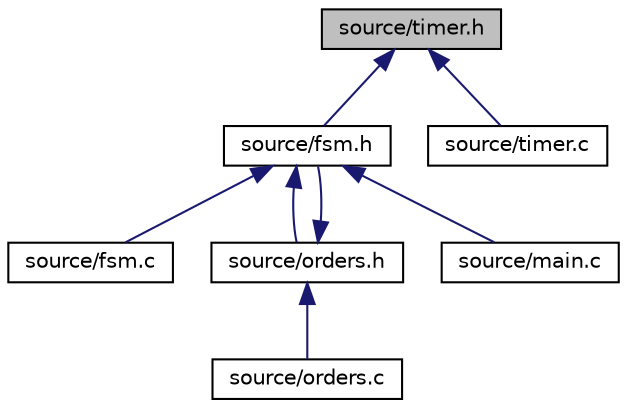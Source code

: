 digraph "source/timer.h"
{
  edge [fontname="Helvetica",fontsize="10",labelfontname="Helvetica",labelfontsize="10"];
  node [fontname="Helvetica",fontsize="10",shape=record];
  Node5 [label="source/timer.h",height=0.2,width=0.4,color="black", fillcolor="grey75", style="filled", fontcolor="black"];
  Node5 -> Node6 [dir="back",color="midnightblue",fontsize="10",style="solid"];
  Node6 [label="source/fsm.h",height=0.2,width=0.4,color="black", fillcolor="white", style="filled",URL="$fsm_8h.html",tooltip="Koden til tilstandsmaskinen til heisen. "];
  Node6 -> Node7 [dir="back",color="midnightblue",fontsize="10",style="solid"];
  Node7 [label="source/fsm.c",height=0.2,width=0.4,color="black", fillcolor="white", style="filled",URL="$fsm_8c_source.html"];
  Node6 -> Node8 [dir="back",color="midnightblue",fontsize="10",style="solid"];
  Node8 [label="source/orders.h",height=0.2,width=0.4,color="black", fillcolor="white", style="filled",URL="$orders_8h.html",tooltip="Bestillingsfunskjoner til heisen. "];
  Node8 -> Node6 [dir="back",color="midnightblue",fontsize="10",style="solid"];
  Node8 -> Node9 [dir="back",color="midnightblue",fontsize="10",style="solid"];
  Node9 [label="source/orders.c",height=0.2,width=0.4,color="black", fillcolor="white", style="filled",URL="$orders_8c_source.html"];
  Node6 -> Node10 [dir="back",color="midnightblue",fontsize="10",style="solid"];
  Node10 [label="source/main.c",height=0.2,width=0.4,color="black", fillcolor="white", style="filled",URL="$main_8c_source.html"];
  Node5 -> Node11 [dir="back",color="midnightblue",fontsize="10",style="solid"];
  Node11 [label="source/timer.c",height=0.2,width=0.4,color="black", fillcolor="white", style="filled",URL="$timer_8c_source.html"];
}
